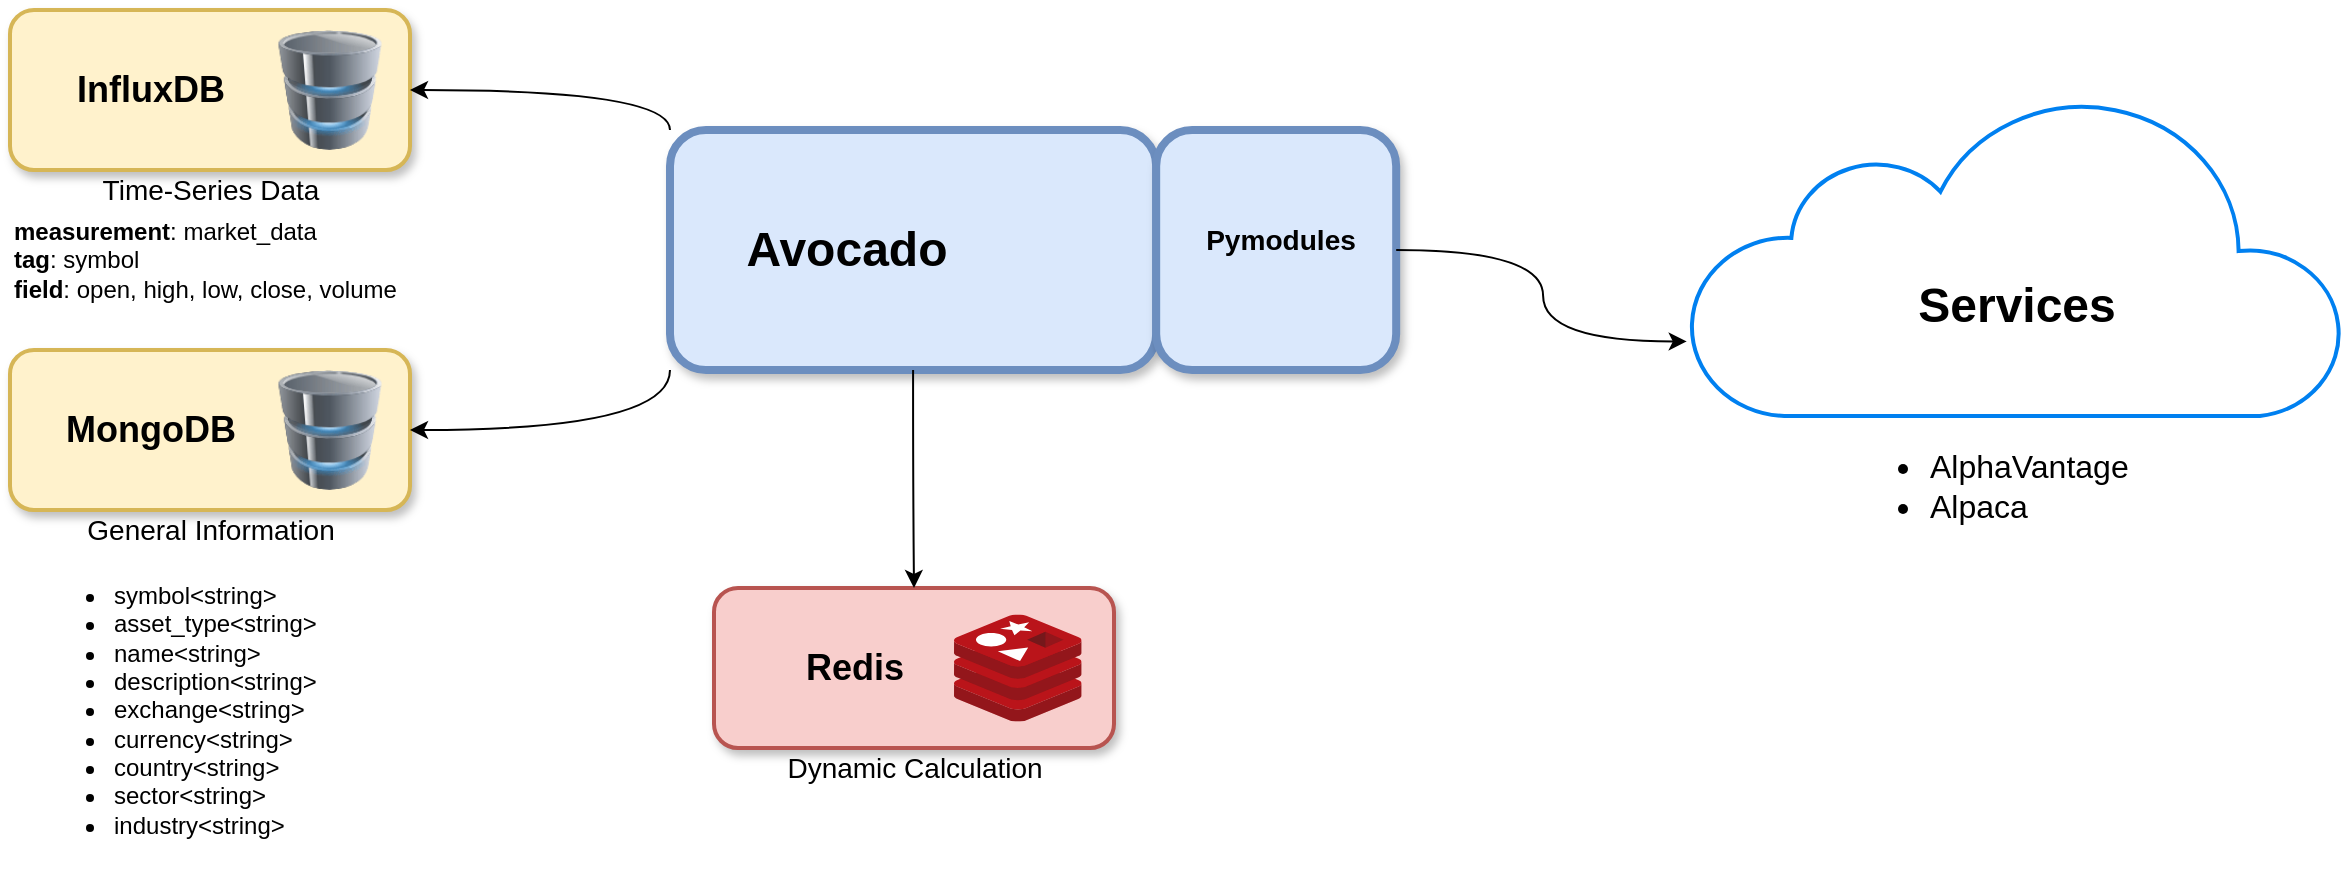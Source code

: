 <mxfile version="13.10.3" type="github">
  <diagram id="R0Monmj9mMsltfDlz-5v" name="Page-1">
    <mxGraphModel dx="1422" dy="804" grid="1" gridSize="10" guides="1" tooltips="1" connect="1" arrows="1" fold="1" page="1" pageScale="1" pageWidth="850" pageHeight="1100" math="0" shadow="0">
      <root>
        <mxCell id="0" />
        <mxCell id="1" parent="0" />
        <mxCell id="qjWDNKt2Mw17HWPTtMxD-38" value="" style="group" parent="1" vertex="1" connectable="0">
          <mxGeometry x="360" y="140" width="363.09" height="120" as="geometry" />
        </mxCell>
        <mxCell id="qjWDNKt2Mw17HWPTtMxD-18" value="" style="group" parent="qjWDNKt2Mw17HWPTtMxD-38" vertex="1" connectable="0">
          <mxGeometry width="243.09" height="120" as="geometry" />
        </mxCell>
        <mxCell id="qjWDNKt2Mw17HWPTtMxD-13" value="" style="rounded=1;whiteSpace=wrap;html=1;strokeWidth=4;fillColor=#dae8fc;strokeColor=#6c8ebf;perimeterSpacing=0;glass=0;shadow=1;" parent="qjWDNKt2Mw17HWPTtMxD-18" vertex="1">
          <mxGeometry width="243.09" height="120" as="geometry" />
        </mxCell>
        <mxCell id="qjWDNKt2Mw17HWPTtMxD-14" value="&lt;h1&gt;Avocado&lt;/h1&gt;" style="text;html=1;resizable=0;autosize=1;align=center;verticalAlign=middle;points=[];fillColor=none;strokeColor=none;rounded=0;" parent="qjWDNKt2Mw17HWPTtMxD-18" vertex="1">
          <mxGeometry x="23.45" y="35" width="130" height="50" as="geometry" />
        </mxCell>
        <mxCell id="qjWDNKt2Mw17HWPTtMxD-15" value="" style="shape=image;html=1;verticalAlign=top;verticalLabelPosition=bottom;labelBackgroundColor=#ffffff;imageAspect=0;aspect=fixed;image=https://cdn2.iconfinder.com/data/icons/strongicon-vol-24-free/24/filetype-16-128.png;strokeWidth=2;" parent="qjWDNKt2Mw17HWPTtMxD-18" vertex="1">
          <mxGeometry x="163.54" y="23.5" width="73" height="73" as="geometry" />
        </mxCell>
        <mxCell id="qjWDNKt2Mw17HWPTtMxD-36" value="" style="rounded=1;whiteSpace=wrap;html=1;shadow=1;glass=0;strokeWidth=4;fillColor=#dae8fc;strokeColor=#6c8ebf;" parent="qjWDNKt2Mw17HWPTtMxD-38" vertex="1">
          <mxGeometry x="243.09" width="120" height="120" as="geometry" />
        </mxCell>
        <mxCell id="qjWDNKt2Mw17HWPTtMxD-7" value="" style="shape=image;html=1;verticalAlign=top;verticalLabelPosition=bottom;labelBackgroundColor=#ffffff;imageAspect=0;aspect=fixed;image=https://cdn4.iconfinder.com/data/icons/logos-and-brands/512/267_Python_logo-128.png" parent="qjWDNKt2Mw17HWPTtMxD-38" vertex="1">
          <mxGeometry x="280" y="70" width="50" height="50" as="geometry" />
        </mxCell>
        <mxCell id="qjWDNKt2Mw17HWPTtMxD-37" value="&lt;h3&gt;Pymodules&lt;/h3&gt;" style="text;html=1;resizable=0;autosize=1;align=center;verticalAlign=middle;points=[];fillColor=none;strokeColor=none;rounded=0;shadow=1;glass=0;" parent="qjWDNKt2Mw17HWPTtMxD-38" vertex="1">
          <mxGeometry x="255" y="30" width="100" height="50" as="geometry" />
        </mxCell>
        <mxCell id="qjWDNKt2Mw17HWPTtMxD-40" value="" style="group" parent="1" vertex="1" connectable="0">
          <mxGeometry x="382" y="369" width="200.0" height="100" as="geometry" />
        </mxCell>
        <mxCell id="qjWDNKt2Mw17HWPTtMxD-32" value="" style="group" parent="qjWDNKt2Mw17HWPTtMxD-40" vertex="1" connectable="0">
          <mxGeometry width="200" height="80" as="geometry" />
        </mxCell>
        <mxCell id="qjWDNKt2Mw17HWPTtMxD-28" value="" style="rounded=1;whiteSpace=wrap;html=1;shadow=1;glass=0;strokeWidth=2;fillColor=#f8cecc;strokeColor=#b85450;" parent="qjWDNKt2Mw17HWPTtMxD-32" vertex="1">
          <mxGeometry width="200" height="80" as="geometry" />
        </mxCell>
        <mxCell id="qjWDNKt2Mw17HWPTtMxD-30" value="&lt;h2&gt;Redis&lt;/h2&gt;" style="text;html=1;resizable=0;autosize=1;align=center;verticalAlign=middle;points=[];fillColor=none;strokeColor=none;rounded=0;shadow=1;glass=0;" parent="qjWDNKt2Mw17HWPTtMxD-32" vertex="1">
          <mxGeometry x="35" y="15" width="70" height="50" as="geometry" />
        </mxCell>
        <mxCell id="qjWDNKt2Mw17HWPTtMxD-6" value="" style="aspect=fixed;html=1;points=[];align=center;image;fontSize=12;image=img/lib/mscae/Cache_Redis_Product.svg;" parent="qjWDNKt2Mw17HWPTtMxD-32" vertex="1">
          <mxGeometry x="120" y="13.2" width="63.81" height="53.6" as="geometry" />
        </mxCell>
        <mxCell id="qjWDNKt2Mw17HWPTtMxD-39" value="&lt;font style=&quot;font-size: 14px&quot;&gt;Dynamic Calculation&lt;/font&gt;" style="text;html=1;resizable=0;autosize=1;align=center;verticalAlign=middle;points=[];fillColor=none;strokeColor=none;rounded=0;shadow=1;glass=0;" parent="qjWDNKt2Mw17HWPTtMxD-40" vertex="1">
          <mxGeometry x="20" y="80" width="160" height="20" as="geometry" />
        </mxCell>
        <mxCell id="qjWDNKt2Mw17HWPTtMxD-41" value="" style="group" parent="1" vertex="1" connectable="0">
          <mxGeometry x="30" y="250" width="200" height="100" as="geometry" />
        </mxCell>
        <mxCell id="qjWDNKt2Mw17HWPTtMxD-22" value="" style="group" parent="qjWDNKt2Mw17HWPTtMxD-41" vertex="1" connectable="0">
          <mxGeometry width="200" height="80" as="geometry" />
        </mxCell>
        <mxCell id="qjWDNKt2Mw17HWPTtMxD-23" value="" style="rounded=1;whiteSpace=wrap;html=1;shadow=1;glass=0;strokeWidth=2;fillColor=#fff2cc;strokeColor=#d6b656;" parent="qjWDNKt2Mw17HWPTtMxD-22" vertex="1">
          <mxGeometry width="200" height="80" as="geometry" />
        </mxCell>
        <mxCell id="qjWDNKt2Mw17HWPTtMxD-24" value="" style="image;html=1;image=img/lib/clip_art/computers/Database_128x128.png" parent="qjWDNKt2Mw17HWPTtMxD-22" vertex="1">
          <mxGeometry x="130" y="10" width="60" height="60" as="geometry" />
        </mxCell>
        <mxCell id="qjWDNKt2Mw17HWPTtMxD-25" value="&lt;h2&gt;MongoDB&lt;/h2&gt;" style="text;html=1;resizable=0;autosize=1;align=center;verticalAlign=middle;points=[];fillColor=none;strokeColor=none;rounded=0;shadow=1;glass=0;" parent="qjWDNKt2Mw17HWPTtMxD-22" vertex="1">
          <mxGeometry x="10" y="15" width="120" height="50" as="geometry" />
        </mxCell>
        <mxCell id="qjWDNKt2Mw17HWPTtMxD-34" value="&lt;font style=&quot;font-size: 14px&quot;&gt;General Information&lt;/font&gt;" style="text;html=1;resizable=0;autosize=1;align=center;verticalAlign=middle;points=[];fillColor=none;strokeColor=none;rounded=0;shadow=1;glass=0;" parent="qjWDNKt2Mw17HWPTtMxD-41" vertex="1">
          <mxGeometry x="20" y="80" width="160" height="20" as="geometry" />
        </mxCell>
        <mxCell id="qjWDNKt2Mw17HWPTtMxD-42" value="" style="group" parent="1" vertex="1" connectable="0">
          <mxGeometry x="30" y="80" width="200" height="100" as="geometry" />
        </mxCell>
        <mxCell id="qjWDNKt2Mw17HWPTtMxD-21" value="" style="group" parent="qjWDNKt2Mw17HWPTtMxD-42" vertex="1" connectable="0">
          <mxGeometry width="200" height="80" as="geometry" />
        </mxCell>
        <mxCell id="qjWDNKt2Mw17HWPTtMxD-19" value="" style="rounded=1;whiteSpace=wrap;html=1;shadow=1;glass=0;strokeWidth=2;fillColor=#fff2cc;strokeColor=#d6b656;" parent="qjWDNKt2Mw17HWPTtMxD-21" vertex="1">
          <mxGeometry width="200" height="80" as="geometry" />
        </mxCell>
        <mxCell id="qjWDNKt2Mw17HWPTtMxD-1" value="" style="image;html=1;image=img/lib/clip_art/computers/Database_128x128.png" parent="qjWDNKt2Mw17HWPTtMxD-21" vertex="1">
          <mxGeometry x="130" y="10" width="60" height="60" as="geometry" />
        </mxCell>
        <mxCell id="qjWDNKt2Mw17HWPTtMxD-20" value="&lt;h2&gt;InfluxDB&lt;/h2&gt;" style="text;html=1;resizable=0;autosize=1;align=center;verticalAlign=middle;points=[];fillColor=none;strokeColor=none;rounded=0;shadow=1;glass=0;" parent="qjWDNKt2Mw17HWPTtMxD-21" vertex="1">
          <mxGeometry x="20" y="15" width="100" height="50" as="geometry" />
        </mxCell>
        <mxCell id="qjWDNKt2Mw17HWPTtMxD-33" value="&lt;div style=&quot;font-size: 14px&quot;&gt;&lt;font style=&quot;font-size: 14px&quot;&gt;Time-Series Data&lt;/font&gt;&lt;/div&gt;" style="text;html=1;resizable=0;autosize=1;align=center;verticalAlign=middle;points=[];fillColor=none;strokeColor=none;rounded=0;shadow=1;glass=0;" parent="qjWDNKt2Mw17HWPTtMxD-42" vertex="1">
          <mxGeometry x="30" y="80" width="140" height="20" as="geometry" />
        </mxCell>
        <mxCell id="qjWDNKt2Mw17HWPTtMxD-47" value="" style="group" parent="1" vertex="1" connectable="0">
          <mxGeometry x="870" y="123" width="326.91" height="225" as="geometry" />
        </mxCell>
        <mxCell id="qjWDNKt2Mw17HWPTtMxD-43" value="" style="html=1;verticalLabelPosition=bottom;align=center;labelBackgroundColor=#ffffff;verticalAlign=top;strokeWidth=2;strokeColor=#0080F0;shadow=0;dashed=0;shape=mxgraph.ios7.icons.cloud;glass=0;" parent="qjWDNKt2Mw17HWPTtMxD-47" vertex="1">
          <mxGeometry width="326.91" height="160" as="geometry" />
        </mxCell>
        <mxCell id="qjWDNKt2Mw17HWPTtMxD-45" value="&lt;h1&gt;Services&lt;/h1&gt;" style="text;html=1;resizable=0;autosize=1;align=center;verticalAlign=middle;points=[];fillColor=none;strokeColor=none;rounded=0;shadow=1;glass=0;" parent="qjWDNKt2Mw17HWPTtMxD-47" vertex="1">
          <mxGeometry x="98.45" y="80" width="130" height="50" as="geometry" />
        </mxCell>
        <mxCell id="qjWDNKt2Mw17HWPTtMxD-46" value="&lt;div style=&quot;font-size: 16px&quot; align=&quot;left&quot;&gt;&lt;ul&gt;&lt;li&gt;&lt;font style=&quot;font-size: 16px&quot;&gt;AlphaVantage&lt;/font&gt;&lt;/li&gt;&lt;li&gt;&lt;font style=&quot;font-size: 16px&quot;&gt;Alpaca&lt;/font&gt;&lt;/li&gt;&lt;/ul&gt;&lt;/div&gt;" style="text;html=1;resizable=0;autosize=1;align=left;verticalAlign=middle;points=[];fillColor=none;strokeColor=none;rounded=0;shadow=1;glass=0;" parent="qjWDNKt2Mw17HWPTtMxD-47" vertex="1">
          <mxGeometry x="78.45" y="160" width="170" height="70" as="geometry" />
        </mxCell>
        <mxCell id="qjWDNKt2Mw17HWPTtMxD-48" style="edgeStyle=orthogonalEdgeStyle;curved=1;rounded=0;orthogonalLoop=1;jettySize=auto;html=1;exitX=0;exitY=0;exitDx=0;exitDy=0;entryX=1;entryY=0.5;entryDx=0;entryDy=0;" parent="1" source="qjWDNKt2Mw17HWPTtMxD-13" target="qjWDNKt2Mw17HWPTtMxD-19" edge="1">
          <mxGeometry relative="1" as="geometry" />
        </mxCell>
        <mxCell id="qjWDNKt2Mw17HWPTtMxD-49" style="edgeStyle=orthogonalEdgeStyle;curved=1;rounded=0;orthogonalLoop=1;jettySize=auto;html=1;exitX=0;exitY=1;exitDx=0;exitDy=0;entryX=1;entryY=0.5;entryDx=0;entryDy=0;" parent="1" source="qjWDNKt2Mw17HWPTtMxD-13" target="qjWDNKt2Mw17HWPTtMxD-23" edge="1">
          <mxGeometry relative="1" as="geometry" />
        </mxCell>
        <mxCell id="qjWDNKt2Mw17HWPTtMxD-50" style="edgeStyle=orthogonalEdgeStyle;curved=1;rounded=0;orthogonalLoop=1;jettySize=auto;html=1;exitX=0.5;exitY=1;exitDx=0;exitDy=0;entryX=0.5;entryY=0;entryDx=0;entryDy=0;" parent="1" source="qjWDNKt2Mw17HWPTtMxD-13" target="qjWDNKt2Mw17HWPTtMxD-28" edge="1">
          <mxGeometry relative="1" as="geometry" />
        </mxCell>
        <mxCell id="qjWDNKt2Mw17HWPTtMxD-51" style="edgeStyle=orthogonalEdgeStyle;curved=1;rounded=0;orthogonalLoop=1;jettySize=auto;html=1;exitX=1;exitY=0.5;exitDx=0;exitDy=0;entryX=-0.005;entryY=0.767;entryDx=0;entryDy=0;entryPerimeter=0;" parent="1" source="qjWDNKt2Mw17HWPTtMxD-36" target="qjWDNKt2Mw17HWPTtMxD-43" edge="1">
          <mxGeometry relative="1" as="geometry" />
        </mxCell>
        <mxCell id="IiHvY27uxgEFhmZ1-pD--1" value="&lt;div align=&quot;left&quot;&gt;&lt;b&gt;measurement&lt;/b&gt;: market_data&lt;/div&gt;&lt;div align=&quot;left&quot;&gt;&lt;b&gt;tag&lt;/b&gt;: symbol&lt;/div&gt;&lt;div align=&quot;left&quot;&gt;&lt;b&gt;field&lt;/b&gt;: open, high, low, close, volume&lt;br&gt;&lt;/div&gt;" style="text;html=1;resizable=0;autosize=1;align=left;verticalAlign=middle;points=[];fillColor=none;strokeColor=none;rounded=0;" vertex="1" parent="1">
          <mxGeometry x="30" y="180" width="230" height="50" as="geometry" />
        </mxCell>
        <mxCell id="IiHvY27uxgEFhmZ1-pD--16" value="&lt;ul&gt;&lt;li&gt;symbol&amp;lt;string&amp;gt;&lt;/li&gt;&lt;li&gt;asset_type&amp;lt;string&amp;gt;&lt;/li&gt;&lt;li&gt;name&amp;lt;string&amp;gt;&lt;/li&gt;&lt;li&gt;description&amp;lt;string&amp;gt;&lt;/li&gt;&lt;li&gt;exchange&amp;lt;string&amp;gt;&lt;/li&gt;&lt;li&gt;currency&amp;lt;string&amp;gt;&lt;/li&gt;&lt;li&gt;country&amp;lt;string&amp;gt;&lt;/li&gt;&lt;li&gt;sector&amp;lt;string&amp;gt;&lt;/li&gt;&lt;li&gt;industry&amp;lt;string&amp;gt;&lt;br&gt;&lt;/li&gt;&lt;/ul&gt;" style="text;html=1;resizable=0;autosize=1;align=left;verticalAlign=middle;points=[];fillColor=none;strokeColor=none;rounded=0;" vertex="1" parent="1">
          <mxGeometry x="40" y="350" width="180" height="160" as="geometry" />
        </mxCell>
      </root>
    </mxGraphModel>
  </diagram>
</mxfile>
